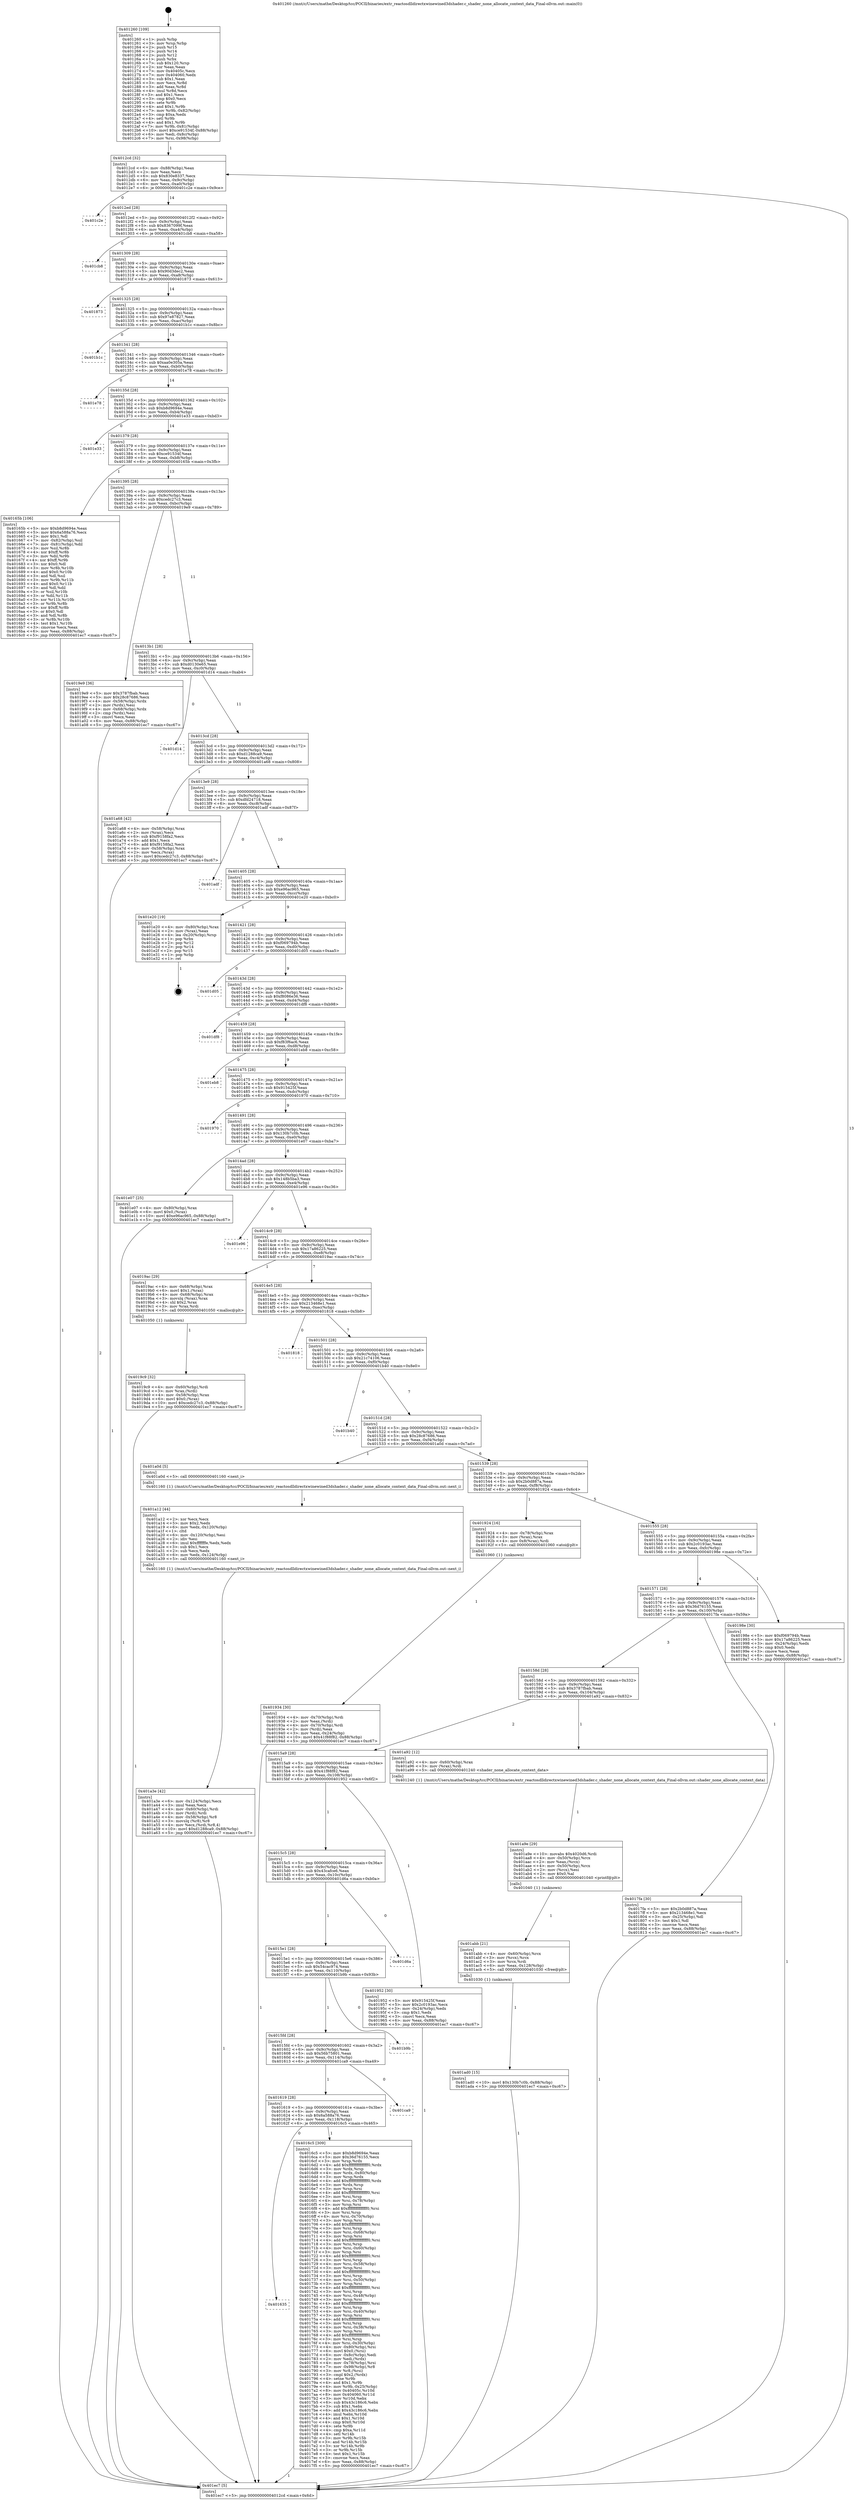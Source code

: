 digraph "0x401260" {
  label = "0x401260 (/mnt/c/Users/mathe/Desktop/tcc/POCII/binaries/extr_reactosdlldirectxwinewined3dshader.c_shader_none_allocate_context_data_Final-ollvm.out::main(0))"
  labelloc = "t"
  node[shape=record]

  Entry [label="",width=0.3,height=0.3,shape=circle,fillcolor=black,style=filled]
  "0x4012cd" [label="{
     0x4012cd [32]\l
     | [instrs]\l
     &nbsp;&nbsp;0x4012cd \<+6\>: mov -0x88(%rbp),%eax\l
     &nbsp;&nbsp;0x4012d3 \<+2\>: mov %eax,%ecx\l
     &nbsp;&nbsp;0x4012d5 \<+6\>: sub $0x830e8337,%ecx\l
     &nbsp;&nbsp;0x4012db \<+6\>: mov %eax,-0x9c(%rbp)\l
     &nbsp;&nbsp;0x4012e1 \<+6\>: mov %ecx,-0xa0(%rbp)\l
     &nbsp;&nbsp;0x4012e7 \<+6\>: je 0000000000401c2e \<main+0x9ce\>\l
  }"]
  "0x401c2e" [label="{
     0x401c2e\l
  }", style=dashed]
  "0x4012ed" [label="{
     0x4012ed [28]\l
     | [instrs]\l
     &nbsp;&nbsp;0x4012ed \<+5\>: jmp 00000000004012f2 \<main+0x92\>\l
     &nbsp;&nbsp;0x4012f2 \<+6\>: mov -0x9c(%rbp),%eax\l
     &nbsp;&nbsp;0x4012f8 \<+5\>: sub $0x8367099f,%eax\l
     &nbsp;&nbsp;0x4012fd \<+6\>: mov %eax,-0xa4(%rbp)\l
     &nbsp;&nbsp;0x401303 \<+6\>: je 0000000000401cb8 \<main+0xa58\>\l
  }"]
  Exit [label="",width=0.3,height=0.3,shape=circle,fillcolor=black,style=filled,peripheries=2]
  "0x401cb8" [label="{
     0x401cb8\l
  }", style=dashed]
  "0x401309" [label="{
     0x401309 [28]\l
     | [instrs]\l
     &nbsp;&nbsp;0x401309 \<+5\>: jmp 000000000040130e \<main+0xae\>\l
     &nbsp;&nbsp;0x40130e \<+6\>: mov -0x9c(%rbp),%eax\l
     &nbsp;&nbsp;0x401314 \<+5\>: sub $0x90d3dec2,%eax\l
     &nbsp;&nbsp;0x401319 \<+6\>: mov %eax,-0xa8(%rbp)\l
     &nbsp;&nbsp;0x40131f \<+6\>: je 0000000000401873 \<main+0x613\>\l
  }"]
  "0x401ad0" [label="{
     0x401ad0 [15]\l
     | [instrs]\l
     &nbsp;&nbsp;0x401ad0 \<+10\>: movl $0x130b7c0b,-0x88(%rbp)\l
     &nbsp;&nbsp;0x401ada \<+5\>: jmp 0000000000401ec7 \<main+0xc67\>\l
  }"]
  "0x401873" [label="{
     0x401873\l
  }", style=dashed]
  "0x401325" [label="{
     0x401325 [28]\l
     | [instrs]\l
     &nbsp;&nbsp;0x401325 \<+5\>: jmp 000000000040132a \<main+0xca\>\l
     &nbsp;&nbsp;0x40132a \<+6\>: mov -0x9c(%rbp),%eax\l
     &nbsp;&nbsp;0x401330 \<+5\>: sub $0x97e87827,%eax\l
     &nbsp;&nbsp;0x401335 \<+6\>: mov %eax,-0xac(%rbp)\l
     &nbsp;&nbsp;0x40133b \<+6\>: je 0000000000401b1c \<main+0x8bc\>\l
  }"]
  "0x401abb" [label="{
     0x401abb [21]\l
     | [instrs]\l
     &nbsp;&nbsp;0x401abb \<+4\>: mov -0x60(%rbp),%rcx\l
     &nbsp;&nbsp;0x401abf \<+3\>: mov (%rcx),%rcx\l
     &nbsp;&nbsp;0x401ac2 \<+3\>: mov %rcx,%rdi\l
     &nbsp;&nbsp;0x401ac5 \<+6\>: mov %eax,-0x128(%rbp)\l
     &nbsp;&nbsp;0x401acb \<+5\>: call 0000000000401030 \<free@plt\>\l
     | [calls]\l
     &nbsp;&nbsp;0x401030 \{1\} (unknown)\l
  }"]
  "0x401b1c" [label="{
     0x401b1c\l
  }", style=dashed]
  "0x401341" [label="{
     0x401341 [28]\l
     | [instrs]\l
     &nbsp;&nbsp;0x401341 \<+5\>: jmp 0000000000401346 \<main+0xe6\>\l
     &nbsp;&nbsp;0x401346 \<+6\>: mov -0x9c(%rbp),%eax\l
     &nbsp;&nbsp;0x40134c \<+5\>: sub $0xaa0e305a,%eax\l
     &nbsp;&nbsp;0x401351 \<+6\>: mov %eax,-0xb0(%rbp)\l
     &nbsp;&nbsp;0x401357 \<+6\>: je 0000000000401e78 \<main+0xc18\>\l
  }"]
  "0x401a9e" [label="{
     0x401a9e [29]\l
     | [instrs]\l
     &nbsp;&nbsp;0x401a9e \<+10\>: movabs $0x4020d6,%rdi\l
     &nbsp;&nbsp;0x401aa8 \<+4\>: mov -0x50(%rbp),%rcx\l
     &nbsp;&nbsp;0x401aac \<+2\>: mov %eax,(%rcx)\l
     &nbsp;&nbsp;0x401aae \<+4\>: mov -0x50(%rbp),%rcx\l
     &nbsp;&nbsp;0x401ab2 \<+2\>: mov (%rcx),%esi\l
     &nbsp;&nbsp;0x401ab4 \<+2\>: mov $0x0,%al\l
     &nbsp;&nbsp;0x401ab6 \<+5\>: call 0000000000401040 \<printf@plt\>\l
     | [calls]\l
     &nbsp;&nbsp;0x401040 \{1\} (unknown)\l
  }"]
  "0x401e78" [label="{
     0x401e78\l
  }", style=dashed]
  "0x40135d" [label="{
     0x40135d [28]\l
     | [instrs]\l
     &nbsp;&nbsp;0x40135d \<+5\>: jmp 0000000000401362 \<main+0x102\>\l
     &nbsp;&nbsp;0x401362 \<+6\>: mov -0x9c(%rbp),%eax\l
     &nbsp;&nbsp;0x401368 \<+5\>: sub $0xb8d9694e,%eax\l
     &nbsp;&nbsp;0x40136d \<+6\>: mov %eax,-0xb4(%rbp)\l
     &nbsp;&nbsp;0x401373 \<+6\>: je 0000000000401e33 \<main+0xbd3\>\l
  }"]
  "0x401a3e" [label="{
     0x401a3e [42]\l
     | [instrs]\l
     &nbsp;&nbsp;0x401a3e \<+6\>: mov -0x124(%rbp),%ecx\l
     &nbsp;&nbsp;0x401a44 \<+3\>: imul %eax,%ecx\l
     &nbsp;&nbsp;0x401a47 \<+4\>: mov -0x60(%rbp),%rdi\l
     &nbsp;&nbsp;0x401a4b \<+3\>: mov (%rdi),%rdi\l
     &nbsp;&nbsp;0x401a4e \<+4\>: mov -0x58(%rbp),%r8\l
     &nbsp;&nbsp;0x401a52 \<+3\>: movslq (%r8),%r8\l
     &nbsp;&nbsp;0x401a55 \<+4\>: mov %ecx,(%rdi,%r8,4)\l
     &nbsp;&nbsp;0x401a59 \<+10\>: movl $0xd1288ca9,-0x88(%rbp)\l
     &nbsp;&nbsp;0x401a63 \<+5\>: jmp 0000000000401ec7 \<main+0xc67\>\l
  }"]
  "0x401e33" [label="{
     0x401e33\l
  }", style=dashed]
  "0x401379" [label="{
     0x401379 [28]\l
     | [instrs]\l
     &nbsp;&nbsp;0x401379 \<+5\>: jmp 000000000040137e \<main+0x11e\>\l
     &nbsp;&nbsp;0x40137e \<+6\>: mov -0x9c(%rbp),%eax\l
     &nbsp;&nbsp;0x401384 \<+5\>: sub $0xce91534f,%eax\l
     &nbsp;&nbsp;0x401389 \<+6\>: mov %eax,-0xb8(%rbp)\l
     &nbsp;&nbsp;0x40138f \<+6\>: je 000000000040165b \<main+0x3fb\>\l
  }"]
  "0x401a12" [label="{
     0x401a12 [44]\l
     | [instrs]\l
     &nbsp;&nbsp;0x401a12 \<+2\>: xor %ecx,%ecx\l
     &nbsp;&nbsp;0x401a14 \<+5\>: mov $0x2,%edx\l
     &nbsp;&nbsp;0x401a19 \<+6\>: mov %edx,-0x120(%rbp)\l
     &nbsp;&nbsp;0x401a1f \<+1\>: cltd\l
     &nbsp;&nbsp;0x401a20 \<+6\>: mov -0x120(%rbp),%esi\l
     &nbsp;&nbsp;0x401a26 \<+2\>: idiv %esi\l
     &nbsp;&nbsp;0x401a28 \<+6\>: imul $0xfffffffe,%edx,%edx\l
     &nbsp;&nbsp;0x401a2e \<+3\>: sub $0x1,%ecx\l
     &nbsp;&nbsp;0x401a31 \<+2\>: sub %ecx,%edx\l
     &nbsp;&nbsp;0x401a33 \<+6\>: mov %edx,-0x124(%rbp)\l
     &nbsp;&nbsp;0x401a39 \<+5\>: call 0000000000401160 \<next_i\>\l
     | [calls]\l
     &nbsp;&nbsp;0x401160 \{1\} (/mnt/c/Users/mathe/Desktop/tcc/POCII/binaries/extr_reactosdlldirectxwinewined3dshader.c_shader_none_allocate_context_data_Final-ollvm.out::next_i)\l
  }"]
  "0x40165b" [label="{
     0x40165b [106]\l
     | [instrs]\l
     &nbsp;&nbsp;0x40165b \<+5\>: mov $0xb8d9694e,%eax\l
     &nbsp;&nbsp;0x401660 \<+5\>: mov $0x6a588a76,%ecx\l
     &nbsp;&nbsp;0x401665 \<+2\>: mov $0x1,%dl\l
     &nbsp;&nbsp;0x401667 \<+7\>: mov -0x82(%rbp),%sil\l
     &nbsp;&nbsp;0x40166e \<+7\>: mov -0x81(%rbp),%dil\l
     &nbsp;&nbsp;0x401675 \<+3\>: mov %sil,%r8b\l
     &nbsp;&nbsp;0x401678 \<+4\>: xor $0xff,%r8b\l
     &nbsp;&nbsp;0x40167c \<+3\>: mov %dil,%r9b\l
     &nbsp;&nbsp;0x40167f \<+4\>: xor $0xff,%r9b\l
     &nbsp;&nbsp;0x401683 \<+3\>: xor $0x0,%dl\l
     &nbsp;&nbsp;0x401686 \<+3\>: mov %r8b,%r10b\l
     &nbsp;&nbsp;0x401689 \<+4\>: and $0x0,%r10b\l
     &nbsp;&nbsp;0x40168d \<+3\>: and %dl,%sil\l
     &nbsp;&nbsp;0x401690 \<+3\>: mov %r9b,%r11b\l
     &nbsp;&nbsp;0x401693 \<+4\>: and $0x0,%r11b\l
     &nbsp;&nbsp;0x401697 \<+3\>: and %dl,%dil\l
     &nbsp;&nbsp;0x40169a \<+3\>: or %sil,%r10b\l
     &nbsp;&nbsp;0x40169d \<+3\>: or %dil,%r11b\l
     &nbsp;&nbsp;0x4016a0 \<+3\>: xor %r11b,%r10b\l
     &nbsp;&nbsp;0x4016a3 \<+3\>: or %r9b,%r8b\l
     &nbsp;&nbsp;0x4016a6 \<+4\>: xor $0xff,%r8b\l
     &nbsp;&nbsp;0x4016aa \<+3\>: or $0x0,%dl\l
     &nbsp;&nbsp;0x4016ad \<+3\>: and %dl,%r8b\l
     &nbsp;&nbsp;0x4016b0 \<+3\>: or %r8b,%r10b\l
     &nbsp;&nbsp;0x4016b3 \<+4\>: test $0x1,%r10b\l
     &nbsp;&nbsp;0x4016b7 \<+3\>: cmovne %ecx,%eax\l
     &nbsp;&nbsp;0x4016ba \<+6\>: mov %eax,-0x88(%rbp)\l
     &nbsp;&nbsp;0x4016c0 \<+5\>: jmp 0000000000401ec7 \<main+0xc67\>\l
  }"]
  "0x401395" [label="{
     0x401395 [28]\l
     | [instrs]\l
     &nbsp;&nbsp;0x401395 \<+5\>: jmp 000000000040139a \<main+0x13a\>\l
     &nbsp;&nbsp;0x40139a \<+6\>: mov -0x9c(%rbp),%eax\l
     &nbsp;&nbsp;0x4013a0 \<+5\>: sub $0xcedc27c3,%eax\l
     &nbsp;&nbsp;0x4013a5 \<+6\>: mov %eax,-0xbc(%rbp)\l
     &nbsp;&nbsp;0x4013ab \<+6\>: je 00000000004019e9 \<main+0x789\>\l
  }"]
  "0x401ec7" [label="{
     0x401ec7 [5]\l
     | [instrs]\l
     &nbsp;&nbsp;0x401ec7 \<+5\>: jmp 00000000004012cd \<main+0x6d\>\l
  }"]
  "0x401260" [label="{
     0x401260 [109]\l
     | [instrs]\l
     &nbsp;&nbsp;0x401260 \<+1\>: push %rbp\l
     &nbsp;&nbsp;0x401261 \<+3\>: mov %rsp,%rbp\l
     &nbsp;&nbsp;0x401264 \<+2\>: push %r15\l
     &nbsp;&nbsp;0x401266 \<+2\>: push %r14\l
     &nbsp;&nbsp;0x401268 \<+2\>: push %r12\l
     &nbsp;&nbsp;0x40126a \<+1\>: push %rbx\l
     &nbsp;&nbsp;0x40126b \<+7\>: sub $0x120,%rsp\l
     &nbsp;&nbsp;0x401272 \<+2\>: xor %eax,%eax\l
     &nbsp;&nbsp;0x401274 \<+7\>: mov 0x40405c,%ecx\l
     &nbsp;&nbsp;0x40127b \<+7\>: mov 0x404060,%edx\l
     &nbsp;&nbsp;0x401282 \<+3\>: sub $0x1,%eax\l
     &nbsp;&nbsp;0x401285 \<+3\>: mov %ecx,%r8d\l
     &nbsp;&nbsp;0x401288 \<+3\>: add %eax,%r8d\l
     &nbsp;&nbsp;0x40128b \<+4\>: imul %r8d,%ecx\l
     &nbsp;&nbsp;0x40128f \<+3\>: and $0x1,%ecx\l
     &nbsp;&nbsp;0x401292 \<+3\>: cmp $0x0,%ecx\l
     &nbsp;&nbsp;0x401295 \<+4\>: sete %r9b\l
     &nbsp;&nbsp;0x401299 \<+4\>: and $0x1,%r9b\l
     &nbsp;&nbsp;0x40129d \<+7\>: mov %r9b,-0x82(%rbp)\l
     &nbsp;&nbsp;0x4012a4 \<+3\>: cmp $0xa,%edx\l
     &nbsp;&nbsp;0x4012a7 \<+4\>: setl %r9b\l
     &nbsp;&nbsp;0x4012ab \<+4\>: and $0x1,%r9b\l
     &nbsp;&nbsp;0x4012af \<+7\>: mov %r9b,-0x81(%rbp)\l
     &nbsp;&nbsp;0x4012b6 \<+10\>: movl $0xce91534f,-0x88(%rbp)\l
     &nbsp;&nbsp;0x4012c0 \<+6\>: mov %edi,-0x8c(%rbp)\l
     &nbsp;&nbsp;0x4012c6 \<+7\>: mov %rsi,-0x98(%rbp)\l
  }"]
  "0x4019c9" [label="{
     0x4019c9 [32]\l
     | [instrs]\l
     &nbsp;&nbsp;0x4019c9 \<+4\>: mov -0x60(%rbp),%rdi\l
     &nbsp;&nbsp;0x4019cd \<+3\>: mov %rax,(%rdi)\l
     &nbsp;&nbsp;0x4019d0 \<+4\>: mov -0x58(%rbp),%rax\l
     &nbsp;&nbsp;0x4019d4 \<+6\>: movl $0x0,(%rax)\l
     &nbsp;&nbsp;0x4019da \<+10\>: movl $0xcedc27c3,-0x88(%rbp)\l
     &nbsp;&nbsp;0x4019e4 \<+5\>: jmp 0000000000401ec7 \<main+0xc67\>\l
  }"]
  "0x4019e9" [label="{
     0x4019e9 [36]\l
     | [instrs]\l
     &nbsp;&nbsp;0x4019e9 \<+5\>: mov $0x3787fbab,%eax\l
     &nbsp;&nbsp;0x4019ee \<+5\>: mov $0x28c87686,%ecx\l
     &nbsp;&nbsp;0x4019f3 \<+4\>: mov -0x58(%rbp),%rdx\l
     &nbsp;&nbsp;0x4019f7 \<+2\>: mov (%rdx),%esi\l
     &nbsp;&nbsp;0x4019f9 \<+4\>: mov -0x68(%rbp),%rdx\l
     &nbsp;&nbsp;0x4019fd \<+2\>: cmp (%rdx),%esi\l
     &nbsp;&nbsp;0x4019ff \<+3\>: cmovl %ecx,%eax\l
     &nbsp;&nbsp;0x401a02 \<+6\>: mov %eax,-0x88(%rbp)\l
     &nbsp;&nbsp;0x401a08 \<+5\>: jmp 0000000000401ec7 \<main+0xc67\>\l
  }"]
  "0x4013b1" [label="{
     0x4013b1 [28]\l
     | [instrs]\l
     &nbsp;&nbsp;0x4013b1 \<+5\>: jmp 00000000004013b6 \<main+0x156\>\l
     &nbsp;&nbsp;0x4013b6 \<+6\>: mov -0x9c(%rbp),%eax\l
     &nbsp;&nbsp;0x4013bc \<+5\>: sub $0xd0130e65,%eax\l
     &nbsp;&nbsp;0x4013c1 \<+6\>: mov %eax,-0xc0(%rbp)\l
     &nbsp;&nbsp;0x4013c7 \<+6\>: je 0000000000401d14 \<main+0xab4\>\l
  }"]
  "0x401934" [label="{
     0x401934 [30]\l
     | [instrs]\l
     &nbsp;&nbsp;0x401934 \<+4\>: mov -0x70(%rbp),%rdi\l
     &nbsp;&nbsp;0x401938 \<+2\>: mov %eax,(%rdi)\l
     &nbsp;&nbsp;0x40193a \<+4\>: mov -0x70(%rbp),%rdi\l
     &nbsp;&nbsp;0x40193e \<+2\>: mov (%rdi),%eax\l
     &nbsp;&nbsp;0x401940 \<+3\>: mov %eax,-0x24(%rbp)\l
     &nbsp;&nbsp;0x401943 \<+10\>: movl $0x41f88f82,-0x88(%rbp)\l
     &nbsp;&nbsp;0x40194d \<+5\>: jmp 0000000000401ec7 \<main+0xc67\>\l
  }"]
  "0x401d14" [label="{
     0x401d14\l
  }", style=dashed]
  "0x4013cd" [label="{
     0x4013cd [28]\l
     | [instrs]\l
     &nbsp;&nbsp;0x4013cd \<+5\>: jmp 00000000004013d2 \<main+0x172\>\l
     &nbsp;&nbsp;0x4013d2 \<+6\>: mov -0x9c(%rbp),%eax\l
     &nbsp;&nbsp;0x4013d8 \<+5\>: sub $0xd1288ca9,%eax\l
     &nbsp;&nbsp;0x4013dd \<+6\>: mov %eax,-0xc4(%rbp)\l
     &nbsp;&nbsp;0x4013e3 \<+6\>: je 0000000000401a68 \<main+0x808\>\l
  }"]
  "0x401635" [label="{
     0x401635\l
  }", style=dashed]
  "0x401a68" [label="{
     0x401a68 [42]\l
     | [instrs]\l
     &nbsp;&nbsp;0x401a68 \<+4\>: mov -0x58(%rbp),%rax\l
     &nbsp;&nbsp;0x401a6c \<+2\>: mov (%rax),%ecx\l
     &nbsp;&nbsp;0x401a6e \<+6\>: sub $0xf9158fa2,%ecx\l
     &nbsp;&nbsp;0x401a74 \<+3\>: add $0x1,%ecx\l
     &nbsp;&nbsp;0x401a77 \<+6\>: add $0xf9158fa2,%ecx\l
     &nbsp;&nbsp;0x401a7d \<+4\>: mov -0x58(%rbp),%rax\l
     &nbsp;&nbsp;0x401a81 \<+2\>: mov %ecx,(%rax)\l
     &nbsp;&nbsp;0x401a83 \<+10\>: movl $0xcedc27c3,-0x88(%rbp)\l
     &nbsp;&nbsp;0x401a8d \<+5\>: jmp 0000000000401ec7 \<main+0xc67\>\l
  }"]
  "0x4013e9" [label="{
     0x4013e9 [28]\l
     | [instrs]\l
     &nbsp;&nbsp;0x4013e9 \<+5\>: jmp 00000000004013ee \<main+0x18e\>\l
     &nbsp;&nbsp;0x4013ee \<+6\>: mov -0x9c(%rbp),%eax\l
     &nbsp;&nbsp;0x4013f4 \<+5\>: sub $0xdfd24718,%eax\l
     &nbsp;&nbsp;0x4013f9 \<+6\>: mov %eax,-0xc8(%rbp)\l
     &nbsp;&nbsp;0x4013ff \<+6\>: je 0000000000401adf \<main+0x87f\>\l
  }"]
  "0x4016c5" [label="{
     0x4016c5 [309]\l
     | [instrs]\l
     &nbsp;&nbsp;0x4016c5 \<+5\>: mov $0xb8d9694e,%eax\l
     &nbsp;&nbsp;0x4016ca \<+5\>: mov $0x36d76155,%ecx\l
     &nbsp;&nbsp;0x4016cf \<+3\>: mov %rsp,%rdx\l
     &nbsp;&nbsp;0x4016d2 \<+4\>: add $0xfffffffffffffff0,%rdx\l
     &nbsp;&nbsp;0x4016d6 \<+3\>: mov %rdx,%rsp\l
     &nbsp;&nbsp;0x4016d9 \<+4\>: mov %rdx,-0x80(%rbp)\l
     &nbsp;&nbsp;0x4016dd \<+3\>: mov %rsp,%rdx\l
     &nbsp;&nbsp;0x4016e0 \<+4\>: add $0xfffffffffffffff0,%rdx\l
     &nbsp;&nbsp;0x4016e4 \<+3\>: mov %rdx,%rsp\l
     &nbsp;&nbsp;0x4016e7 \<+3\>: mov %rsp,%rsi\l
     &nbsp;&nbsp;0x4016ea \<+4\>: add $0xfffffffffffffff0,%rsi\l
     &nbsp;&nbsp;0x4016ee \<+3\>: mov %rsi,%rsp\l
     &nbsp;&nbsp;0x4016f1 \<+4\>: mov %rsi,-0x78(%rbp)\l
     &nbsp;&nbsp;0x4016f5 \<+3\>: mov %rsp,%rsi\l
     &nbsp;&nbsp;0x4016f8 \<+4\>: add $0xfffffffffffffff0,%rsi\l
     &nbsp;&nbsp;0x4016fc \<+3\>: mov %rsi,%rsp\l
     &nbsp;&nbsp;0x4016ff \<+4\>: mov %rsi,-0x70(%rbp)\l
     &nbsp;&nbsp;0x401703 \<+3\>: mov %rsp,%rsi\l
     &nbsp;&nbsp;0x401706 \<+4\>: add $0xfffffffffffffff0,%rsi\l
     &nbsp;&nbsp;0x40170a \<+3\>: mov %rsi,%rsp\l
     &nbsp;&nbsp;0x40170d \<+4\>: mov %rsi,-0x68(%rbp)\l
     &nbsp;&nbsp;0x401711 \<+3\>: mov %rsp,%rsi\l
     &nbsp;&nbsp;0x401714 \<+4\>: add $0xfffffffffffffff0,%rsi\l
     &nbsp;&nbsp;0x401718 \<+3\>: mov %rsi,%rsp\l
     &nbsp;&nbsp;0x40171b \<+4\>: mov %rsi,-0x60(%rbp)\l
     &nbsp;&nbsp;0x40171f \<+3\>: mov %rsp,%rsi\l
     &nbsp;&nbsp;0x401722 \<+4\>: add $0xfffffffffffffff0,%rsi\l
     &nbsp;&nbsp;0x401726 \<+3\>: mov %rsi,%rsp\l
     &nbsp;&nbsp;0x401729 \<+4\>: mov %rsi,-0x58(%rbp)\l
     &nbsp;&nbsp;0x40172d \<+3\>: mov %rsp,%rsi\l
     &nbsp;&nbsp;0x401730 \<+4\>: add $0xfffffffffffffff0,%rsi\l
     &nbsp;&nbsp;0x401734 \<+3\>: mov %rsi,%rsp\l
     &nbsp;&nbsp;0x401737 \<+4\>: mov %rsi,-0x50(%rbp)\l
     &nbsp;&nbsp;0x40173b \<+3\>: mov %rsp,%rsi\l
     &nbsp;&nbsp;0x40173e \<+4\>: add $0xfffffffffffffff0,%rsi\l
     &nbsp;&nbsp;0x401742 \<+3\>: mov %rsi,%rsp\l
     &nbsp;&nbsp;0x401745 \<+4\>: mov %rsi,-0x48(%rbp)\l
     &nbsp;&nbsp;0x401749 \<+3\>: mov %rsp,%rsi\l
     &nbsp;&nbsp;0x40174c \<+4\>: add $0xfffffffffffffff0,%rsi\l
     &nbsp;&nbsp;0x401750 \<+3\>: mov %rsi,%rsp\l
     &nbsp;&nbsp;0x401753 \<+4\>: mov %rsi,-0x40(%rbp)\l
     &nbsp;&nbsp;0x401757 \<+3\>: mov %rsp,%rsi\l
     &nbsp;&nbsp;0x40175a \<+4\>: add $0xfffffffffffffff0,%rsi\l
     &nbsp;&nbsp;0x40175e \<+3\>: mov %rsi,%rsp\l
     &nbsp;&nbsp;0x401761 \<+4\>: mov %rsi,-0x38(%rbp)\l
     &nbsp;&nbsp;0x401765 \<+3\>: mov %rsp,%rsi\l
     &nbsp;&nbsp;0x401768 \<+4\>: add $0xfffffffffffffff0,%rsi\l
     &nbsp;&nbsp;0x40176c \<+3\>: mov %rsi,%rsp\l
     &nbsp;&nbsp;0x40176f \<+4\>: mov %rsi,-0x30(%rbp)\l
     &nbsp;&nbsp;0x401773 \<+4\>: mov -0x80(%rbp),%rsi\l
     &nbsp;&nbsp;0x401777 \<+6\>: movl $0x0,(%rsi)\l
     &nbsp;&nbsp;0x40177d \<+6\>: mov -0x8c(%rbp),%edi\l
     &nbsp;&nbsp;0x401783 \<+2\>: mov %edi,(%rdx)\l
     &nbsp;&nbsp;0x401785 \<+4\>: mov -0x78(%rbp),%rsi\l
     &nbsp;&nbsp;0x401789 \<+7\>: mov -0x98(%rbp),%r8\l
     &nbsp;&nbsp;0x401790 \<+3\>: mov %r8,(%rsi)\l
     &nbsp;&nbsp;0x401793 \<+3\>: cmpl $0x2,(%rdx)\l
     &nbsp;&nbsp;0x401796 \<+4\>: setne %r9b\l
     &nbsp;&nbsp;0x40179a \<+4\>: and $0x1,%r9b\l
     &nbsp;&nbsp;0x40179e \<+4\>: mov %r9b,-0x25(%rbp)\l
     &nbsp;&nbsp;0x4017a2 \<+8\>: mov 0x40405c,%r10d\l
     &nbsp;&nbsp;0x4017aa \<+8\>: mov 0x404060,%r11d\l
     &nbsp;&nbsp;0x4017b2 \<+3\>: mov %r10d,%ebx\l
     &nbsp;&nbsp;0x4017b5 \<+6\>: sub $0x43c186c6,%ebx\l
     &nbsp;&nbsp;0x4017bb \<+3\>: sub $0x1,%ebx\l
     &nbsp;&nbsp;0x4017be \<+6\>: add $0x43c186c6,%ebx\l
     &nbsp;&nbsp;0x4017c4 \<+4\>: imul %ebx,%r10d\l
     &nbsp;&nbsp;0x4017c8 \<+4\>: and $0x1,%r10d\l
     &nbsp;&nbsp;0x4017cc \<+4\>: cmp $0x0,%r10d\l
     &nbsp;&nbsp;0x4017d0 \<+4\>: sete %r9b\l
     &nbsp;&nbsp;0x4017d4 \<+4\>: cmp $0xa,%r11d\l
     &nbsp;&nbsp;0x4017d8 \<+4\>: setl %r14b\l
     &nbsp;&nbsp;0x4017dc \<+3\>: mov %r9b,%r15b\l
     &nbsp;&nbsp;0x4017df \<+3\>: and %r14b,%r15b\l
     &nbsp;&nbsp;0x4017e2 \<+3\>: xor %r14b,%r9b\l
     &nbsp;&nbsp;0x4017e5 \<+3\>: or %r9b,%r15b\l
     &nbsp;&nbsp;0x4017e8 \<+4\>: test $0x1,%r15b\l
     &nbsp;&nbsp;0x4017ec \<+3\>: cmovne %ecx,%eax\l
     &nbsp;&nbsp;0x4017ef \<+6\>: mov %eax,-0x88(%rbp)\l
     &nbsp;&nbsp;0x4017f5 \<+5\>: jmp 0000000000401ec7 \<main+0xc67\>\l
  }"]
  "0x401adf" [label="{
     0x401adf\l
  }", style=dashed]
  "0x401405" [label="{
     0x401405 [28]\l
     | [instrs]\l
     &nbsp;&nbsp;0x401405 \<+5\>: jmp 000000000040140a \<main+0x1aa\>\l
     &nbsp;&nbsp;0x40140a \<+6\>: mov -0x9c(%rbp),%eax\l
     &nbsp;&nbsp;0x401410 \<+5\>: sub $0xe96ac965,%eax\l
     &nbsp;&nbsp;0x401415 \<+6\>: mov %eax,-0xcc(%rbp)\l
     &nbsp;&nbsp;0x40141b \<+6\>: je 0000000000401e20 \<main+0xbc0\>\l
  }"]
  "0x401619" [label="{
     0x401619 [28]\l
     | [instrs]\l
     &nbsp;&nbsp;0x401619 \<+5\>: jmp 000000000040161e \<main+0x3be\>\l
     &nbsp;&nbsp;0x40161e \<+6\>: mov -0x9c(%rbp),%eax\l
     &nbsp;&nbsp;0x401624 \<+5\>: sub $0x6a588a76,%eax\l
     &nbsp;&nbsp;0x401629 \<+6\>: mov %eax,-0x118(%rbp)\l
     &nbsp;&nbsp;0x40162f \<+6\>: je 00000000004016c5 \<main+0x465\>\l
  }"]
  "0x401e20" [label="{
     0x401e20 [19]\l
     | [instrs]\l
     &nbsp;&nbsp;0x401e20 \<+4\>: mov -0x80(%rbp),%rax\l
     &nbsp;&nbsp;0x401e24 \<+2\>: mov (%rax),%eax\l
     &nbsp;&nbsp;0x401e26 \<+4\>: lea -0x20(%rbp),%rsp\l
     &nbsp;&nbsp;0x401e2a \<+1\>: pop %rbx\l
     &nbsp;&nbsp;0x401e2b \<+2\>: pop %r12\l
     &nbsp;&nbsp;0x401e2d \<+2\>: pop %r14\l
     &nbsp;&nbsp;0x401e2f \<+2\>: pop %r15\l
     &nbsp;&nbsp;0x401e31 \<+1\>: pop %rbp\l
     &nbsp;&nbsp;0x401e32 \<+1\>: ret\l
  }"]
  "0x401421" [label="{
     0x401421 [28]\l
     | [instrs]\l
     &nbsp;&nbsp;0x401421 \<+5\>: jmp 0000000000401426 \<main+0x1c6\>\l
     &nbsp;&nbsp;0x401426 \<+6\>: mov -0x9c(%rbp),%eax\l
     &nbsp;&nbsp;0x40142c \<+5\>: sub $0xf069794b,%eax\l
     &nbsp;&nbsp;0x401431 \<+6\>: mov %eax,-0xd0(%rbp)\l
     &nbsp;&nbsp;0x401437 \<+6\>: je 0000000000401d05 \<main+0xaa5\>\l
  }"]
  "0x401ca9" [label="{
     0x401ca9\l
  }", style=dashed]
  "0x401d05" [label="{
     0x401d05\l
  }", style=dashed]
  "0x40143d" [label="{
     0x40143d [28]\l
     | [instrs]\l
     &nbsp;&nbsp;0x40143d \<+5\>: jmp 0000000000401442 \<main+0x1e2\>\l
     &nbsp;&nbsp;0x401442 \<+6\>: mov -0x9c(%rbp),%eax\l
     &nbsp;&nbsp;0x401448 \<+5\>: sub $0xf8086e36,%eax\l
     &nbsp;&nbsp;0x40144d \<+6\>: mov %eax,-0xd4(%rbp)\l
     &nbsp;&nbsp;0x401453 \<+6\>: je 0000000000401df8 \<main+0xb98\>\l
  }"]
  "0x4015fd" [label="{
     0x4015fd [28]\l
     | [instrs]\l
     &nbsp;&nbsp;0x4015fd \<+5\>: jmp 0000000000401602 \<main+0x3a2\>\l
     &nbsp;&nbsp;0x401602 \<+6\>: mov -0x9c(%rbp),%eax\l
     &nbsp;&nbsp;0x401608 \<+5\>: sub $0x56b75801,%eax\l
     &nbsp;&nbsp;0x40160d \<+6\>: mov %eax,-0x114(%rbp)\l
     &nbsp;&nbsp;0x401613 \<+6\>: je 0000000000401ca9 \<main+0xa49\>\l
  }"]
  "0x401df8" [label="{
     0x401df8\l
  }", style=dashed]
  "0x401459" [label="{
     0x401459 [28]\l
     | [instrs]\l
     &nbsp;&nbsp;0x401459 \<+5\>: jmp 000000000040145e \<main+0x1fe\>\l
     &nbsp;&nbsp;0x40145e \<+6\>: mov -0x9c(%rbp),%eax\l
     &nbsp;&nbsp;0x401464 \<+5\>: sub $0xf83f6ac6,%eax\l
     &nbsp;&nbsp;0x401469 \<+6\>: mov %eax,-0xd8(%rbp)\l
     &nbsp;&nbsp;0x40146f \<+6\>: je 0000000000401eb8 \<main+0xc58\>\l
  }"]
  "0x401b9b" [label="{
     0x401b9b\l
  }", style=dashed]
  "0x401eb8" [label="{
     0x401eb8\l
  }", style=dashed]
  "0x401475" [label="{
     0x401475 [28]\l
     | [instrs]\l
     &nbsp;&nbsp;0x401475 \<+5\>: jmp 000000000040147a \<main+0x21a\>\l
     &nbsp;&nbsp;0x40147a \<+6\>: mov -0x9c(%rbp),%eax\l
     &nbsp;&nbsp;0x401480 \<+5\>: sub $0x915425f,%eax\l
     &nbsp;&nbsp;0x401485 \<+6\>: mov %eax,-0xdc(%rbp)\l
     &nbsp;&nbsp;0x40148b \<+6\>: je 0000000000401970 \<main+0x710\>\l
  }"]
  "0x4015e1" [label="{
     0x4015e1 [28]\l
     | [instrs]\l
     &nbsp;&nbsp;0x4015e1 \<+5\>: jmp 00000000004015e6 \<main+0x386\>\l
     &nbsp;&nbsp;0x4015e6 \<+6\>: mov -0x9c(%rbp),%eax\l
     &nbsp;&nbsp;0x4015ec \<+5\>: sub $0x54cac974,%eax\l
     &nbsp;&nbsp;0x4015f1 \<+6\>: mov %eax,-0x110(%rbp)\l
     &nbsp;&nbsp;0x4015f7 \<+6\>: je 0000000000401b9b \<main+0x93b\>\l
  }"]
  "0x401970" [label="{
     0x401970\l
  }", style=dashed]
  "0x401491" [label="{
     0x401491 [28]\l
     | [instrs]\l
     &nbsp;&nbsp;0x401491 \<+5\>: jmp 0000000000401496 \<main+0x236\>\l
     &nbsp;&nbsp;0x401496 \<+6\>: mov -0x9c(%rbp),%eax\l
     &nbsp;&nbsp;0x40149c \<+5\>: sub $0x130b7c0b,%eax\l
     &nbsp;&nbsp;0x4014a1 \<+6\>: mov %eax,-0xe0(%rbp)\l
     &nbsp;&nbsp;0x4014a7 \<+6\>: je 0000000000401e07 \<main+0xba7\>\l
  }"]
  "0x401d6a" [label="{
     0x401d6a\l
  }", style=dashed]
  "0x401e07" [label="{
     0x401e07 [25]\l
     | [instrs]\l
     &nbsp;&nbsp;0x401e07 \<+4\>: mov -0x80(%rbp),%rax\l
     &nbsp;&nbsp;0x401e0b \<+6\>: movl $0x0,(%rax)\l
     &nbsp;&nbsp;0x401e11 \<+10\>: movl $0xe96ac965,-0x88(%rbp)\l
     &nbsp;&nbsp;0x401e1b \<+5\>: jmp 0000000000401ec7 \<main+0xc67\>\l
  }"]
  "0x4014ad" [label="{
     0x4014ad [28]\l
     | [instrs]\l
     &nbsp;&nbsp;0x4014ad \<+5\>: jmp 00000000004014b2 \<main+0x252\>\l
     &nbsp;&nbsp;0x4014b2 \<+6\>: mov -0x9c(%rbp),%eax\l
     &nbsp;&nbsp;0x4014b8 \<+5\>: sub $0x148b5ba3,%eax\l
     &nbsp;&nbsp;0x4014bd \<+6\>: mov %eax,-0xe4(%rbp)\l
     &nbsp;&nbsp;0x4014c3 \<+6\>: je 0000000000401e96 \<main+0xc36\>\l
  }"]
  "0x4015c5" [label="{
     0x4015c5 [28]\l
     | [instrs]\l
     &nbsp;&nbsp;0x4015c5 \<+5\>: jmp 00000000004015ca \<main+0x36a\>\l
     &nbsp;&nbsp;0x4015ca \<+6\>: mov -0x9c(%rbp),%eax\l
     &nbsp;&nbsp;0x4015d0 \<+5\>: sub $0x43cafce6,%eax\l
     &nbsp;&nbsp;0x4015d5 \<+6\>: mov %eax,-0x10c(%rbp)\l
     &nbsp;&nbsp;0x4015db \<+6\>: je 0000000000401d6a \<main+0xb0a\>\l
  }"]
  "0x401e96" [label="{
     0x401e96\l
  }", style=dashed]
  "0x4014c9" [label="{
     0x4014c9 [28]\l
     | [instrs]\l
     &nbsp;&nbsp;0x4014c9 \<+5\>: jmp 00000000004014ce \<main+0x26e\>\l
     &nbsp;&nbsp;0x4014ce \<+6\>: mov -0x9c(%rbp),%eax\l
     &nbsp;&nbsp;0x4014d4 \<+5\>: sub $0x17a86225,%eax\l
     &nbsp;&nbsp;0x4014d9 \<+6\>: mov %eax,-0xe8(%rbp)\l
     &nbsp;&nbsp;0x4014df \<+6\>: je 00000000004019ac \<main+0x74c\>\l
  }"]
  "0x401952" [label="{
     0x401952 [30]\l
     | [instrs]\l
     &nbsp;&nbsp;0x401952 \<+5\>: mov $0x915425f,%eax\l
     &nbsp;&nbsp;0x401957 \<+5\>: mov $0x2c0193ac,%ecx\l
     &nbsp;&nbsp;0x40195c \<+3\>: mov -0x24(%rbp),%edx\l
     &nbsp;&nbsp;0x40195f \<+3\>: cmp $0x1,%edx\l
     &nbsp;&nbsp;0x401962 \<+3\>: cmovl %ecx,%eax\l
     &nbsp;&nbsp;0x401965 \<+6\>: mov %eax,-0x88(%rbp)\l
     &nbsp;&nbsp;0x40196b \<+5\>: jmp 0000000000401ec7 \<main+0xc67\>\l
  }"]
  "0x4019ac" [label="{
     0x4019ac [29]\l
     | [instrs]\l
     &nbsp;&nbsp;0x4019ac \<+4\>: mov -0x68(%rbp),%rax\l
     &nbsp;&nbsp;0x4019b0 \<+6\>: movl $0x1,(%rax)\l
     &nbsp;&nbsp;0x4019b6 \<+4\>: mov -0x68(%rbp),%rax\l
     &nbsp;&nbsp;0x4019ba \<+3\>: movslq (%rax),%rax\l
     &nbsp;&nbsp;0x4019bd \<+4\>: shl $0x2,%rax\l
     &nbsp;&nbsp;0x4019c1 \<+3\>: mov %rax,%rdi\l
     &nbsp;&nbsp;0x4019c4 \<+5\>: call 0000000000401050 \<malloc@plt\>\l
     | [calls]\l
     &nbsp;&nbsp;0x401050 \{1\} (unknown)\l
  }"]
  "0x4014e5" [label="{
     0x4014e5 [28]\l
     | [instrs]\l
     &nbsp;&nbsp;0x4014e5 \<+5\>: jmp 00000000004014ea \<main+0x28a\>\l
     &nbsp;&nbsp;0x4014ea \<+6\>: mov -0x9c(%rbp),%eax\l
     &nbsp;&nbsp;0x4014f0 \<+5\>: sub $0x213468e1,%eax\l
     &nbsp;&nbsp;0x4014f5 \<+6\>: mov %eax,-0xec(%rbp)\l
     &nbsp;&nbsp;0x4014fb \<+6\>: je 0000000000401818 \<main+0x5b8\>\l
  }"]
  "0x4015a9" [label="{
     0x4015a9 [28]\l
     | [instrs]\l
     &nbsp;&nbsp;0x4015a9 \<+5\>: jmp 00000000004015ae \<main+0x34e\>\l
     &nbsp;&nbsp;0x4015ae \<+6\>: mov -0x9c(%rbp),%eax\l
     &nbsp;&nbsp;0x4015b4 \<+5\>: sub $0x41f88f82,%eax\l
     &nbsp;&nbsp;0x4015b9 \<+6\>: mov %eax,-0x108(%rbp)\l
     &nbsp;&nbsp;0x4015bf \<+6\>: je 0000000000401952 \<main+0x6f2\>\l
  }"]
  "0x401818" [label="{
     0x401818\l
  }", style=dashed]
  "0x401501" [label="{
     0x401501 [28]\l
     | [instrs]\l
     &nbsp;&nbsp;0x401501 \<+5\>: jmp 0000000000401506 \<main+0x2a6\>\l
     &nbsp;&nbsp;0x401506 \<+6\>: mov -0x9c(%rbp),%eax\l
     &nbsp;&nbsp;0x40150c \<+5\>: sub $0x21c74106,%eax\l
     &nbsp;&nbsp;0x401511 \<+6\>: mov %eax,-0xf0(%rbp)\l
     &nbsp;&nbsp;0x401517 \<+6\>: je 0000000000401b40 \<main+0x8e0\>\l
  }"]
  "0x401a92" [label="{
     0x401a92 [12]\l
     | [instrs]\l
     &nbsp;&nbsp;0x401a92 \<+4\>: mov -0x60(%rbp),%rax\l
     &nbsp;&nbsp;0x401a96 \<+3\>: mov (%rax),%rdi\l
     &nbsp;&nbsp;0x401a99 \<+5\>: call 0000000000401240 \<shader_none_allocate_context_data\>\l
     | [calls]\l
     &nbsp;&nbsp;0x401240 \{1\} (/mnt/c/Users/mathe/Desktop/tcc/POCII/binaries/extr_reactosdlldirectxwinewined3dshader.c_shader_none_allocate_context_data_Final-ollvm.out::shader_none_allocate_context_data)\l
  }"]
  "0x401b40" [label="{
     0x401b40\l
  }", style=dashed]
  "0x40151d" [label="{
     0x40151d [28]\l
     | [instrs]\l
     &nbsp;&nbsp;0x40151d \<+5\>: jmp 0000000000401522 \<main+0x2c2\>\l
     &nbsp;&nbsp;0x401522 \<+6\>: mov -0x9c(%rbp),%eax\l
     &nbsp;&nbsp;0x401528 \<+5\>: sub $0x28c87686,%eax\l
     &nbsp;&nbsp;0x40152d \<+6\>: mov %eax,-0xf4(%rbp)\l
     &nbsp;&nbsp;0x401533 \<+6\>: je 0000000000401a0d \<main+0x7ad\>\l
  }"]
  "0x40158d" [label="{
     0x40158d [28]\l
     | [instrs]\l
     &nbsp;&nbsp;0x40158d \<+5\>: jmp 0000000000401592 \<main+0x332\>\l
     &nbsp;&nbsp;0x401592 \<+6\>: mov -0x9c(%rbp),%eax\l
     &nbsp;&nbsp;0x401598 \<+5\>: sub $0x3787fbab,%eax\l
     &nbsp;&nbsp;0x40159d \<+6\>: mov %eax,-0x104(%rbp)\l
     &nbsp;&nbsp;0x4015a3 \<+6\>: je 0000000000401a92 \<main+0x832\>\l
  }"]
  "0x401a0d" [label="{
     0x401a0d [5]\l
     | [instrs]\l
     &nbsp;&nbsp;0x401a0d \<+5\>: call 0000000000401160 \<next_i\>\l
     | [calls]\l
     &nbsp;&nbsp;0x401160 \{1\} (/mnt/c/Users/mathe/Desktop/tcc/POCII/binaries/extr_reactosdlldirectxwinewined3dshader.c_shader_none_allocate_context_data_Final-ollvm.out::next_i)\l
  }"]
  "0x401539" [label="{
     0x401539 [28]\l
     | [instrs]\l
     &nbsp;&nbsp;0x401539 \<+5\>: jmp 000000000040153e \<main+0x2de\>\l
     &nbsp;&nbsp;0x40153e \<+6\>: mov -0x9c(%rbp),%eax\l
     &nbsp;&nbsp;0x401544 \<+5\>: sub $0x2b0d887a,%eax\l
     &nbsp;&nbsp;0x401549 \<+6\>: mov %eax,-0xf8(%rbp)\l
     &nbsp;&nbsp;0x40154f \<+6\>: je 0000000000401924 \<main+0x6c4\>\l
  }"]
  "0x4017fa" [label="{
     0x4017fa [30]\l
     | [instrs]\l
     &nbsp;&nbsp;0x4017fa \<+5\>: mov $0x2b0d887a,%eax\l
     &nbsp;&nbsp;0x4017ff \<+5\>: mov $0x213468e1,%ecx\l
     &nbsp;&nbsp;0x401804 \<+3\>: mov -0x25(%rbp),%dl\l
     &nbsp;&nbsp;0x401807 \<+3\>: test $0x1,%dl\l
     &nbsp;&nbsp;0x40180a \<+3\>: cmovne %ecx,%eax\l
     &nbsp;&nbsp;0x40180d \<+6\>: mov %eax,-0x88(%rbp)\l
     &nbsp;&nbsp;0x401813 \<+5\>: jmp 0000000000401ec7 \<main+0xc67\>\l
  }"]
  "0x401924" [label="{
     0x401924 [16]\l
     | [instrs]\l
     &nbsp;&nbsp;0x401924 \<+4\>: mov -0x78(%rbp),%rax\l
     &nbsp;&nbsp;0x401928 \<+3\>: mov (%rax),%rax\l
     &nbsp;&nbsp;0x40192b \<+4\>: mov 0x8(%rax),%rdi\l
     &nbsp;&nbsp;0x40192f \<+5\>: call 0000000000401060 \<atoi@plt\>\l
     | [calls]\l
     &nbsp;&nbsp;0x401060 \{1\} (unknown)\l
  }"]
  "0x401555" [label="{
     0x401555 [28]\l
     | [instrs]\l
     &nbsp;&nbsp;0x401555 \<+5\>: jmp 000000000040155a \<main+0x2fa\>\l
     &nbsp;&nbsp;0x40155a \<+6\>: mov -0x9c(%rbp),%eax\l
     &nbsp;&nbsp;0x401560 \<+5\>: sub $0x2c0193ac,%eax\l
     &nbsp;&nbsp;0x401565 \<+6\>: mov %eax,-0xfc(%rbp)\l
     &nbsp;&nbsp;0x40156b \<+6\>: je 000000000040198e \<main+0x72e\>\l
  }"]
  "0x401571" [label="{
     0x401571 [28]\l
     | [instrs]\l
     &nbsp;&nbsp;0x401571 \<+5\>: jmp 0000000000401576 \<main+0x316\>\l
     &nbsp;&nbsp;0x401576 \<+6\>: mov -0x9c(%rbp),%eax\l
     &nbsp;&nbsp;0x40157c \<+5\>: sub $0x36d76155,%eax\l
     &nbsp;&nbsp;0x401581 \<+6\>: mov %eax,-0x100(%rbp)\l
     &nbsp;&nbsp;0x401587 \<+6\>: je 00000000004017fa \<main+0x59a\>\l
  }"]
  "0x40198e" [label="{
     0x40198e [30]\l
     | [instrs]\l
     &nbsp;&nbsp;0x40198e \<+5\>: mov $0xf069794b,%eax\l
     &nbsp;&nbsp;0x401993 \<+5\>: mov $0x17a86225,%ecx\l
     &nbsp;&nbsp;0x401998 \<+3\>: mov -0x24(%rbp),%edx\l
     &nbsp;&nbsp;0x40199b \<+3\>: cmp $0x0,%edx\l
     &nbsp;&nbsp;0x40199e \<+3\>: cmove %ecx,%eax\l
     &nbsp;&nbsp;0x4019a1 \<+6\>: mov %eax,-0x88(%rbp)\l
     &nbsp;&nbsp;0x4019a7 \<+5\>: jmp 0000000000401ec7 \<main+0xc67\>\l
  }"]
  Entry -> "0x401260" [label=" 1"]
  "0x4012cd" -> "0x401c2e" [label=" 0"]
  "0x4012cd" -> "0x4012ed" [label=" 14"]
  "0x401e20" -> Exit [label=" 1"]
  "0x4012ed" -> "0x401cb8" [label=" 0"]
  "0x4012ed" -> "0x401309" [label=" 14"]
  "0x401e07" -> "0x401ec7" [label=" 1"]
  "0x401309" -> "0x401873" [label=" 0"]
  "0x401309" -> "0x401325" [label=" 14"]
  "0x401ad0" -> "0x401ec7" [label=" 1"]
  "0x401325" -> "0x401b1c" [label=" 0"]
  "0x401325" -> "0x401341" [label=" 14"]
  "0x401abb" -> "0x401ad0" [label=" 1"]
  "0x401341" -> "0x401e78" [label=" 0"]
  "0x401341" -> "0x40135d" [label=" 14"]
  "0x401a9e" -> "0x401abb" [label=" 1"]
  "0x40135d" -> "0x401e33" [label=" 0"]
  "0x40135d" -> "0x401379" [label=" 14"]
  "0x401a92" -> "0x401a9e" [label=" 1"]
  "0x401379" -> "0x40165b" [label=" 1"]
  "0x401379" -> "0x401395" [label=" 13"]
  "0x40165b" -> "0x401ec7" [label=" 1"]
  "0x401260" -> "0x4012cd" [label=" 1"]
  "0x401ec7" -> "0x4012cd" [label=" 13"]
  "0x401a68" -> "0x401ec7" [label=" 1"]
  "0x401395" -> "0x4019e9" [label=" 2"]
  "0x401395" -> "0x4013b1" [label=" 11"]
  "0x401a3e" -> "0x401ec7" [label=" 1"]
  "0x4013b1" -> "0x401d14" [label=" 0"]
  "0x4013b1" -> "0x4013cd" [label=" 11"]
  "0x401a12" -> "0x401a3e" [label=" 1"]
  "0x4013cd" -> "0x401a68" [label=" 1"]
  "0x4013cd" -> "0x4013e9" [label=" 10"]
  "0x4019e9" -> "0x401ec7" [label=" 2"]
  "0x4013e9" -> "0x401adf" [label=" 0"]
  "0x4013e9" -> "0x401405" [label=" 10"]
  "0x4019c9" -> "0x401ec7" [label=" 1"]
  "0x401405" -> "0x401e20" [label=" 1"]
  "0x401405" -> "0x401421" [label=" 9"]
  "0x40198e" -> "0x401ec7" [label=" 1"]
  "0x401421" -> "0x401d05" [label=" 0"]
  "0x401421" -> "0x40143d" [label=" 9"]
  "0x401952" -> "0x401ec7" [label=" 1"]
  "0x40143d" -> "0x401df8" [label=" 0"]
  "0x40143d" -> "0x401459" [label=" 9"]
  "0x401924" -> "0x401934" [label=" 1"]
  "0x401459" -> "0x401eb8" [label=" 0"]
  "0x401459" -> "0x401475" [label=" 9"]
  "0x4017fa" -> "0x401ec7" [label=" 1"]
  "0x401475" -> "0x401970" [label=" 0"]
  "0x401475" -> "0x401491" [label=" 9"]
  "0x401a0d" -> "0x401a12" [label=" 1"]
  "0x401491" -> "0x401e07" [label=" 1"]
  "0x401491" -> "0x4014ad" [label=" 8"]
  "0x401619" -> "0x401635" [label=" 0"]
  "0x4014ad" -> "0x401e96" [label=" 0"]
  "0x4014ad" -> "0x4014c9" [label=" 8"]
  "0x4019ac" -> "0x4019c9" [label=" 1"]
  "0x4014c9" -> "0x4019ac" [label=" 1"]
  "0x4014c9" -> "0x4014e5" [label=" 7"]
  "0x4015fd" -> "0x401619" [label=" 1"]
  "0x4014e5" -> "0x401818" [label=" 0"]
  "0x4014e5" -> "0x401501" [label=" 7"]
  "0x401934" -> "0x401ec7" [label=" 1"]
  "0x401501" -> "0x401b40" [label=" 0"]
  "0x401501" -> "0x40151d" [label=" 7"]
  "0x4015e1" -> "0x4015fd" [label=" 1"]
  "0x40151d" -> "0x401a0d" [label=" 1"]
  "0x40151d" -> "0x401539" [label=" 6"]
  "0x4016c5" -> "0x401ec7" [label=" 1"]
  "0x401539" -> "0x401924" [label=" 1"]
  "0x401539" -> "0x401555" [label=" 5"]
  "0x4015c5" -> "0x4015e1" [label=" 1"]
  "0x401555" -> "0x40198e" [label=" 1"]
  "0x401555" -> "0x401571" [label=" 4"]
  "0x4015c5" -> "0x401d6a" [label=" 0"]
  "0x401571" -> "0x4017fa" [label=" 1"]
  "0x401571" -> "0x40158d" [label=" 3"]
  "0x4015e1" -> "0x401b9b" [label=" 0"]
  "0x40158d" -> "0x401a92" [label=" 1"]
  "0x40158d" -> "0x4015a9" [label=" 2"]
  "0x4015fd" -> "0x401ca9" [label=" 0"]
  "0x4015a9" -> "0x401952" [label=" 1"]
  "0x4015a9" -> "0x4015c5" [label=" 1"]
  "0x401619" -> "0x4016c5" [label=" 1"]
}
